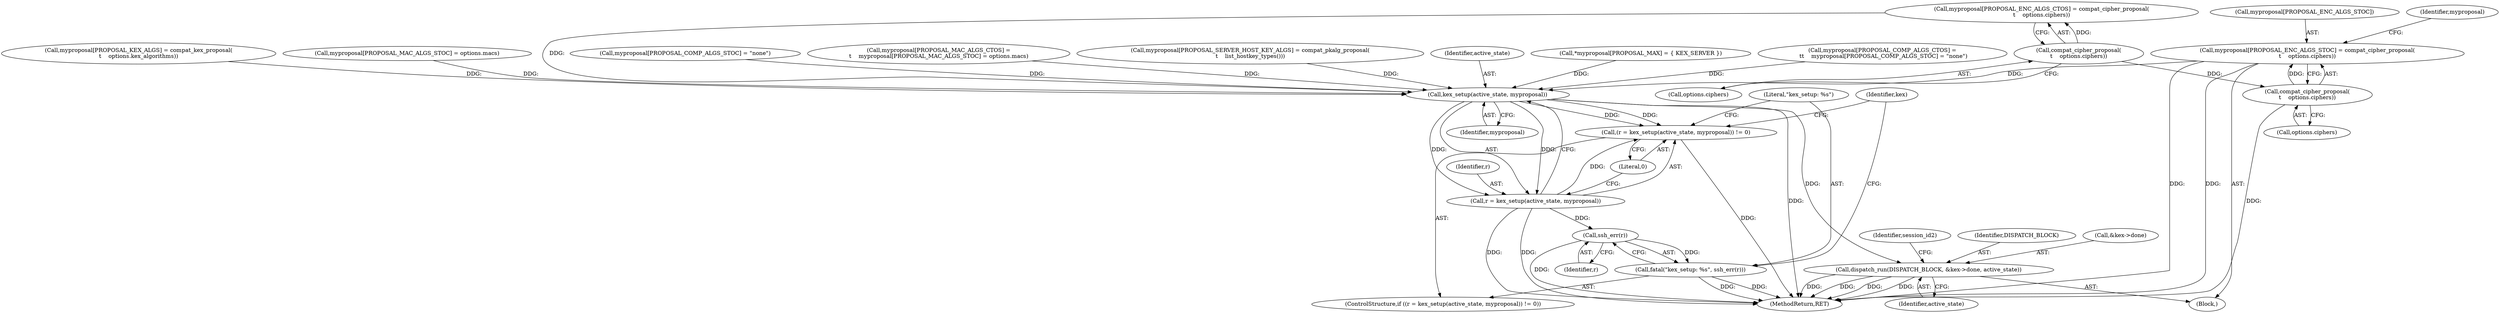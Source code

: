digraph "0_src_3095060f479b86288e31c79ecbc5131a66bcd2f9_10@pointer" {
"1000126" [label="(Call,myproposal[PROPOSAL_ENC_ALGS_STOC] = compat_cipher_proposal(\n\t    options.ciphers))"];
"1000130" [label="(Call,compat_cipher_proposal(\n\t    options.ciphers))"];
"1000122" [label="(Call,compat_cipher_proposal(\n\t    options.ciphers))"];
"1000188" [label="(Call,kex_setup(active_state, myproposal))"];
"1000185" [label="(Call,(r = kex_setup(active_state, myproposal)) != 0)"];
"1000186" [label="(Call,r = kex_setup(active_state, myproposal))"];
"1000194" [label="(Call,ssh_err(r))"];
"1000192" [label="(Call,fatal(\"kex_setup: %s\", ssh_err(r)))"];
"1000302" [label="(Call,dispatch_run(DISPATCH_BLOCK, &kex->done, active_state))"];
"1000190" [label="(Identifier,myproposal)"];
"1000194" [label="(Call,ssh_err(r))"];
"1000192" [label="(Call,fatal(\"kex_setup: %s\", ssh_err(r)))"];
"1000156" [label="(Call,myproposal[PROPOSAL_COMP_ALGS_STOC] = \"none\")"];
"1000134" [label="(Call,myproposal[PROPOSAL_MAC_ALGS_CTOS] =\n\t    myproposal[PROPOSAL_MAC_ALGS_STOC] = options.macs)"];
"1000186" [label="(Call,r = kex_setup(active_state, myproposal))"];
"1000123" [label="(Call,options.ciphers)"];
"1000118" [label="(Call,myproposal[PROPOSAL_ENC_ALGS_CTOS] = compat_cipher_proposal(\n\t    options.ciphers))"];
"1000184" [label="(ControlStructure,if ((r = kex_setup(active_state, myproposal)) != 0))"];
"1000195" [label="(Identifier,r)"];
"1000152" [label="(Call,myproposal[PROPOSAL_COMP_ALGS_CTOS] =\n \t\t    myproposal[PROPOSAL_COMP_ALGS_STOC] = \"none\")"];
"1000191" [label="(Literal,0)"];
"1000110" [label="(Call,myproposal[PROPOSAL_KEX_ALGS] = compat_kex_proposal(\n\t    options.kex_algorithms))"];
"1000187" [label="(Identifier,r)"];
"1000327" [label="(MethodReturn,RET)"];
"1000138" [label="(Call,myproposal[PROPOSAL_MAC_ALGS_STOC] = options.macs)"];
"1000127" [label="(Call,myproposal[PROPOSAL_ENC_ALGS_STOC])"];
"1000197" [label="(Identifier,kex)"];
"1000178" [label="(Call,myproposal[PROPOSAL_SERVER_HOST_KEY_ALGS] = compat_pkalg_proposal(\n\t    list_hostkey_types()))"];
"1000130" [label="(Call,compat_cipher_proposal(\n\t    options.ciphers))"];
"1000126" [label="(Call,myproposal[PROPOSAL_ENC_ALGS_STOC] = compat_cipher_proposal(\n\t    options.ciphers))"];
"1000302" [label="(Call,dispatch_run(DISPATCH_BLOCK, &kex->done, active_state))"];
"1000189" [label="(Identifier,active_state)"];
"1000106" [label="(Call,*myproposal[PROPOSAL_MAX] = { KEX_SERVER })"];
"1000303" [label="(Identifier,DISPATCH_BLOCK)"];
"1000304" [label="(Call,&kex->done)"];
"1000122" [label="(Call,compat_cipher_proposal(\n\t    options.ciphers))"];
"1000308" [label="(Identifier,active_state)"];
"1000188" [label="(Call,kex_setup(active_state, myproposal))"];
"1000193" [label="(Literal,\"kex_setup: %s\")"];
"1000131" [label="(Call,options.ciphers)"];
"1000104" [label="(Block,)"];
"1000185" [label="(Call,(r = kex_setup(active_state, myproposal)) != 0)"];
"1000310" [label="(Identifier,session_id2)"];
"1000136" [label="(Identifier,myproposal)"];
"1000126" -> "1000104"  [label="AST: "];
"1000126" -> "1000130"  [label="CFG: "];
"1000127" -> "1000126"  [label="AST: "];
"1000130" -> "1000126"  [label="AST: "];
"1000136" -> "1000126"  [label="CFG: "];
"1000126" -> "1000327"  [label="DDG: "];
"1000126" -> "1000327"  [label="DDG: "];
"1000130" -> "1000126"  [label="DDG: "];
"1000126" -> "1000188"  [label="DDG: "];
"1000130" -> "1000131"  [label="CFG: "];
"1000131" -> "1000130"  [label="AST: "];
"1000130" -> "1000327"  [label="DDG: "];
"1000122" -> "1000130"  [label="DDG: "];
"1000122" -> "1000118"  [label="AST: "];
"1000122" -> "1000123"  [label="CFG: "];
"1000123" -> "1000122"  [label="AST: "];
"1000118" -> "1000122"  [label="CFG: "];
"1000122" -> "1000118"  [label="DDG: "];
"1000188" -> "1000186"  [label="AST: "];
"1000188" -> "1000190"  [label="CFG: "];
"1000189" -> "1000188"  [label="AST: "];
"1000190" -> "1000188"  [label="AST: "];
"1000186" -> "1000188"  [label="CFG: "];
"1000188" -> "1000327"  [label="DDG: "];
"1000188" -> "1000185"  [label="DDG: "];
"1000188" -> "1000185"  [label="DDG: "];
"1000188" -> "1000186"  [label="DDG: "];
"1000188" -> "1000186"  [label="DDG: "];
"1000106" -> "1000188"  [label="DDG: "];
"1000156" -> "1000188"  [label="DDG: "];
"1000178" -> "1000188"  [label="DDG: "];
"1000138" -> "1000188"  [label="DDG: "];
"1000134" -> "1000188"  [label="DDG: "];
"1000118" -> "1000188"  [label="DDG: "];
"1000110" -> "1000188"  [label="DDG: "];
"1000152" -> "1000188"  [label="DDG: "];
"1000188" -> "1000302"  [label="DDG: "];
"1000185" -> "1000184"  [label="AST: "];
"1000185" -> "1000191"  [label="CFG: "];
"1000186" -> "1000185"  [label="AST: "];
"1000191" -> "1000185"  [label="AST: "];
"1000193" -> "1000185"  [label="CFG: "];
"1000197" -> "1000185"  [label="CFG: "];
"1000185" -> "1000327"  [label="DDG: "];
"1000186" -> "1000185"  [label="DDG: "];
"1000187" -> "1000186"  [label="AST: "];
"1000191" -> "1000186"  [label="CFG: "];
"1000186" -> "1000327"  [label="DDG: "];
"1000186" -> "1000327"  [label="DDG: "];
"1000186" -> "1000194"  [label="DDG: "];
"1000194" -> "1000192"  [label="AST: "];
"1000194" -> "1000195"  [label="CFG: "];
"1000195" -> "1000194"  [label="AST: "];
"1000192" -> "1000194"  [label="CFG: "];
"1000194" -> "1000327"  [label="DDG: "];
"1000194" -> "1000192"  [label="DDG: "];
"1000192" -> "1000184"  [label="AST: "];
"1000193" -> "1000192"  [label="AST: "];
"1000197" -> "1000192"  [label="CFG: "];
"1000192" -> "1000327"  [label="DDG: "];
"1000192" -> "1000327"  [label="DDG: "];
"1000302" -> "1000104"  [label="AST: "];
"1000302" -> "1000308"  [label="CFG: "];
"1000303" -> "1000302"  [label="AST: "];
"1000304" -> "1000302"  [label="AST: "];
"1000308" -> "1000302"  [label="AST: "];
"1000310" -> "1000302"  [label="CFG: "];
"1000302" -> "1000327"  [label="DDG: "];
"1000302" -> "1000327"  [label="DDG: "];
"1000302" -> "1000327"  [label="DDG: "];
"1000302" -> "1000327"  [label="DDG: "];
}
